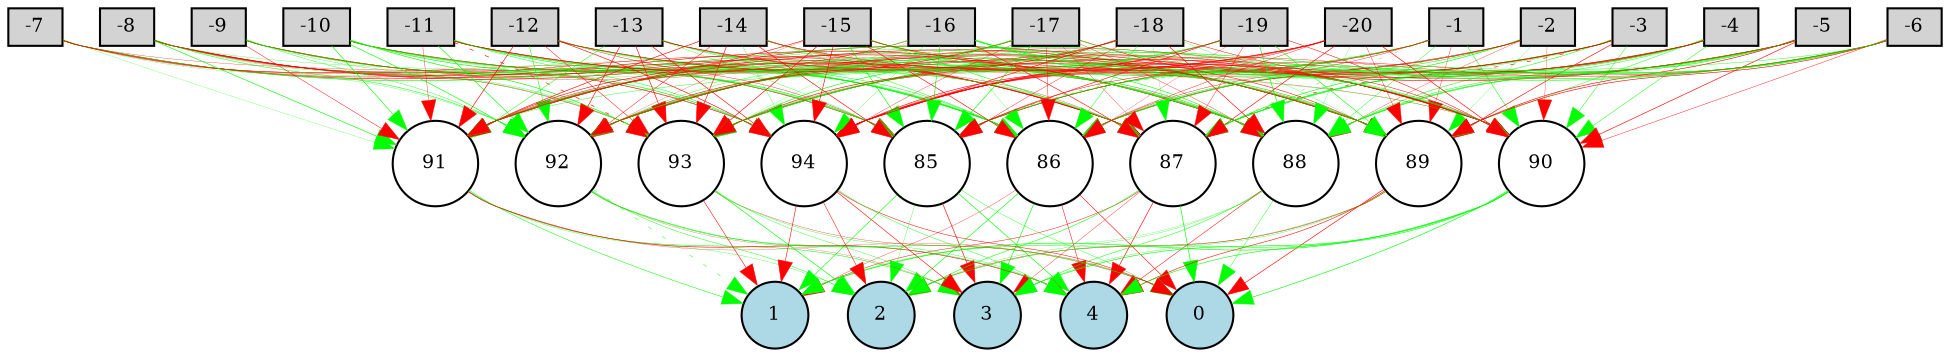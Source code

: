 digraph {
	node [fontsize=9 height=0.2 shape=circle width=0.2]
	-1 [fillcolor=lightgray shape=box style=filled]
	-2 [fillcolor=lightgray shape=box style=filled]
	-3 [fillcolor=lightgray shape=box style=filled]
	-4 [fillcolor=lightgray shape=box style=filled]
	-5 [fillcolor=lightgray shape=box style=filled]
	-6 [fillcolor=lightgray shape=box style=filled]
	-7 [fillcolor=lightgray shape=box style=filled]
	-8 [fillcolor=lightgray shape=box style=filled]
	-9 [fillcolor=lightgray shape=box style=filled]
	-10 [fillcolor=lightgray shape=box style=filled]
	-11 [fillcolor=lightgray shape=box style=filled]
	-12 [fillcolor=lightgray shape=box style=filled]
	-13 [fillcolor=lightgray shape=box style=filled]
	-14 [fillcolor=lightgray shape=box style=filled]
	-15 [fillcolor=lightgray shape=box style=filled]
	-16 [fillcolor=lightgray shape=box style=filled]
	-17 [fillcolor=lightgray shape=box style=filled]
	-18 [fillcolor=lightgray shape=box style=filled]
	-19 [fillcolor=lightgray shape=box style=filled]
	-20 [fillcolor=lightgray shape=box style=filled]
	0 [fillcolor=lightblue style=filled]
	1 [fillcolor=lightblue style=filled]
	2 [fillcolor=lightblue style=filled]
	3 [fillcolor=lightblue style=filled]
	4 [fillcolor=lightblue style=filled]
	85 [fillcolor=white style=filled]
	86 [fillcolor=white style=filled]
	87 [fillcolor=white style=filled]
	88 [fillcolor=white style=filled]
	89 [fillcolor=white style=filled]
	90 [fillcolor=white style=filled]
	91 [fillcolor=white style=filled]
	92 [fillcolor=white style=filled]
	93 [fillcolor=white style=filled]
	94 [fillcolor=white style=filled]
	-1 -> 85 [color=green penwidth=0.24316343381613378 style=dotted]
	-1 -> 86 [color=red penwidth=0.18575973442070906 style=solid]
	-1 -> 87 [color=red penwidth=0.10472171317061571 style=dotted]
	-1 -> 88 [color=green penwidth=0.18395424712779085 style=solid]
	-1 -> 89 [color=red penwidth=0.16654631427081895 style=solid]
	-1 -> 90 [color=green penwidth=0.24099764246010583 style=solid]
	-1 -> 91 [color=green penwidth=0.270895719148334 style=solid]
	-1 -> 92 [color=green penwidth=0.10700047028768464 style=solid]
	-1 -> 93 [color=green penwidth=0.172244233344848 style=solid]
	-1 -> 94 [color=red penwidth=0.30000000000000004 style=solid]
	-2 -> 85 [color=green penwidth=0.2712243640765911 style=dotted]
	-2 -> 86 [color=green penwidth=0.2382239745169215 style=solid]
	-2 -> 87 [color=green penwidth=0.30000000000000004 style=solid]
	-2 -> 88 [color=red penwidth=0.15138977149404115 style=solid]
	-2 -> 89 [color=green penwidth=0.10092583085829294 style=solid]
	-2 -> 90 [color=red penwidth=0.1281741818505759 style=solid]
	-2 -> 91 [color=red penwidth=0.10428592762403112 style=solid]
	-2 -> 92 [color=red penwidth=0.20956889050806504 style=solid]
	-2 -> 93 [color=green penwidth=0.12401147816794675 style=solid]
	-2 -> 94 [color=red penwidth=0.2951934472261794 style=solid]
	-3 -> 85 [color=green penwidth=0.12300320779057693 style=solid]
	-3 -> 86 [color=green penwidth=0.17583663276658051 style=solid]
	-3 -> 87 [color=red penwidth=0.298204328959092 style=dotted]
	-3 -> 88 [color=green penwidth=0.23580901262813728 style=solid]
	-3 -> 89 [color=red penwidth=0.2965804051417435 style=solid]
	-3 -> 90 [color=green penwidth=0.21999227271718247 style=solid]
	-3 -> 91 [color=green penwidth=0.22259343451703156 style=solid]
	-3 -> 92 [color=green penwidth=0.2965568542428312 style=solid]
	-3 -> 93 [color=red penwidth=0.29707722970253214 style=solid]
	-3 -> 94 [color=red penwidth=0.2938734414523627 style=solid]
	-4 -> 85 [color=green penwidth=0.27562108654153117 style=solid]
	-4 -> 86 [color=red penwidth=0.29831394673999156 style=solid]
	-4 -> 87 [color=green penwidth=0.29726685291319355 style=solid]
	-4 -> 88 [color=green penwidth=0.21555784106556033 style=solid]
	-4 -> 89 [color=green penwidth=0.21578826517922006 style=solid]
	-4 -> 90 [color=green penwidth=0.21595150718740821 style=solid]
	-4 -> 91 [color=green penwidth=0.1674958461697107 style=solid]
	-4 -> 92 [color=red penwidth=0.29982124996636283 style=solid]
	-4 -> 93 [color=green penwidth=0.10461443755908166 style=solid]
	-4 -> 94 [color=red penwidth=0.29874583562767354 style=solid]
	-5 -> 85 [color=green penwidth=0.30000000000000004 style=solid]
	-5 -> 86 [color=green penwidth=0.1223550352926145 style=solid]
	-5 -> 87 [color=green penwidth=0.30000000000000004 style=solid]
	-5 -> 88 [color=green penwidth=0.27032006417278476 style=solid]
	-5 -> 89 [color=red penwidth=0.29746989013410047 style=solid]
	-5 -> 90 [color=red penwidth=0.30000000000000004 style=solid]
	-5 -> 91 [color=red penwidth=0.29675135454558943 style=solid]
	-5 -> 92 [color=red penwidth=0.19175436605793916 style=solid]
	-5 -> 93 [color=green penwidth=0.26347808179841903 style=solid]
	-5 -> 94 [color=red penwidth=0.16369682422956905 style=solid]
	-6 -> 85 [color=red penwidth=0.21475969111726811 style=solid]
	-6 -> 86 [color=green penwidth=0.19207416655167547 style=solid]
	-6 -> 87 [color=green penwidth=0.22724207365982704 style=solid]
	-6 -> 88 [color=green penwidth=0.30000000000000004 style=solid]
	-6 -> 89 [color=red penwidth=0.29125553619394795 style=solid]
	-6 -> 90 [color=red penwidth=0.19443532688239556 style=solid]
	-6 -> 91 [color=green penwidth=0.18314437854348714 style=solid]
	-6 -> 92 [color=green penwidth=0.23958003374466266 style=solid]
	-6 -> 93 [color=green penwidth=0.28060208586782387 style=solid]
	-6 -> 94 [color=red penwidth=0.1776174219572354 style=solid]
	-7 -> 85 [color=red penwidth=0.14613507126292227 style=solid]
	-7 -> 86 [color=green penwidth=0.13318598276676535 style=solid]
	-7 -> 87 [color=red penwidth=0.23487261914074756 style=solid]
	-7 -> 88 [color=red penwidth=0.30000000000000004 style=solid]
	-7 -> 89 [color=green penwidth=0.2975750836188512 style=solid]
	-7 -> 90 [color=red penwidth=0.140440147090373 style=solid]
	-7 -> 91 [color=green penwidth=0.10599414515982057 style=solid]
	-7 -> 92 [color=green penwidth=0.11625906599035413 style=solid]
	-7 -> 93 [color=red penwidth=0.1951097153841458 style=solid]
	-7 -> 94 [color=red penwidth=0.18251359881633056 style=solid]
	-8 -> 85 [color=red penwidth=0.2094360171327579 style=solid]
	-8 -> 86 [color=green penwidth=0.2288493043836634 style=solid]
	-8 -> 87 [color=red penwidth=0.30000000000000004 style=solid]
	-8 -> 88 [color=red penwidth=0.29995919109445246 style=solid]
	-8 -> 89 [color=red penwidth=0.30000000000000004 style=solid]
	-8 -> 90 [color=green penwidth=0.12640579508343927 style=solid]
	-8 -> 91 [color=green penwidth=0.29981693963900136 style=solid]
	-8 -> 92 [color=green penwidth=0.24197318283516592 style=solid]
	-8 -> 93 [color=green penwidth=0.1705241198459797 style=solid]
	-8 -> 94 [color=red penwidth=0.1926094600096267 style=solid]
	-9 -> 85 [color=green penwidth=0.19781750404766624 style=solid]
	-9 -> 86 [color=green penwidth=0.24722815626212222 style=solid]
	-9 -> 87 [color=red penwidth=0.29786146538721925 style=solid]
	-9 -> 88 [color=green penwidth=0.15956190613838953 style=solid]
	-9 -> 89 [color=green penwidth=0.12905663166474515 style=solid]
	-9 -> 90 [color=red penwidth=0.14939862528526196 style=solid]
	-9 -> 91 [color=red penwidth=0.21827160212804964 style=solid]
	-9 -> 92 [color=green penwidth=0.17422455146956703 style=solid]
	-9 -> 93 [color=green penwidth=0.15063468088487303 style=solid]
	-9 -> 94 [color=green penwidth=0.1199694514707304 style=dotted]
	-10 -> 85 [color=green penwidth=0.16257369414181397 style=solid]
	-10 -> 86 [color=green penwidth=0.2894355830779648 style=solid]
	-10 -> 87 [color=red penwidth=0.10954145203565095 style=solid]
	-10 -> 88 [color=green penwidth=0.19447997017532548 style=solid]
	-10 -> 89 [color=red penwidth=0.2507905941092612 style=solid]
	-10 -> 90 [color=green penwidth=0.1374705652646722 style=solid]
	-10 -> 91 [color=green penwidth=0.29930629178880064 style=solid]
	-10 -> 92 [color=green penwidth=0.2979895945458931 style=solid]
	-10 -> 93 [color=green penwidth=0.30000000000000004 style=solid]
	-10 -> 94 [color=green penwidth=0.30000000000000004 style=solid]
	-11 -> 85 [color=green penwidth=0.2967420938291865 style=solid]
	-11 -> 86 [color=green penwidth=0.2993004522734789 style=solid]
	-11 -> 87 [color=red penwidth=0.12207907047397934 style=solid]
	-11 -> 88 [color=green penwidth=0.2948120680509003 style=solid]
	-11 -> 89 [color=red penwidth=0.29852979389307255 style=solid]
	-11 -> 90 [color=red penwidth=0.21685964624896184 style=solid]
	-11 -> 91 [color=red penwidth=0.16294342784116334 style=solid]
	-11 -> 92 [color=green penwidth=0.2952776373325856 style=solid]
	-11 -> 93 [color=red penwidth=0.30000000000000004 style=dotted]
	-11 -> 94 [color=green penwidth=0.21995569454726693 style=solid]
	-12 -> 85 [color=red penwidth=0.1872311145646393 style=solid]
	-12 -> 86 [color=green penwidth=0.10281008313780648 style=solid]
	-12 -> 87 [color=green penwidth=0.12139960047767914 style=solid]
	-12 -> 88 [color=green penwidth=0.2902316109234158 style=solid]
	-12 -> 89 [color=green penwidth=0.24481282135315316 style=solid]
	-12 -> 90 [color=red penwidth=0.30000000000000004 style=solid]
	-12 -> 91 [color=red penwidth=0.30000000000000004 style=solid]
	-12 -> 92 [color=green penwidth=0.2443769527629676 style=solid]
	-12 -> 93 [color=red penwidth=0.22265454925327288 style=solid]
	-12 -> 94 [color=red penwidth=0.2919816042227995 style=solid]
	-13 -> 85 [color=green penwidth=0.152940465956474 style=solid]
	-13 -> 86 [color=green penwidth=0.2194431737920334 style=solid]
	-13 -> 87 [color=green penwidth=0.20452847005097663 style=solid]
	-13 -> 88 [color=green penwidth=0.19966362305430407 style=solid]
	-13 -> 89 [color=red penwidth=0.12866614303513144 style=solid]
	-13 -> 90 [color=red penwidth=0.29574165898199345 style=solid]
	-13 -> 91 [color=green penwidth=0.21944199762082198 style=solid]
	-13 -> 92 [color=red penwidth=0.29836154079829824 style=solid]
	-13 -> 93 [color=red penwidth=0.2981261291348869 style=solid]
	-13 -> 94 [color=red penwidth=0.29711143648918276 style=solid]
	-14 -> 85 [color=red penwidth=0.30000000000000004 style=solid]
	-14 -> 86 [color=green penwidth=0.208368950965593 style=solid]
	-14 -> 87 [color=red penwidth=0.1484197315454645 style=solid]
	-14 -> 88 [color=red penwidth=0.13886440441066486 style=solid]
	-14 -> 89 [color=green penwidth=0.18137600607752258 style=solid]
	-14 -> 90 [color=red penwidth=0.2404089024406236 style=solid]
	-14 -> 91 [color=red penwidth=0.2985663656494641 style=solid]
	-14 -> 92 [color=red penwidth=0.21783805450371163 style=solid]
	-14 -> 93 [color=red penwidth=0.2854358885336644 style=solid]
	-14 -> 94 [color=green penwidth=0.14290163412188986 style=solid]
	-15 -> 85 [color=green penwidth=0.30000000000000004 style=solid]
	-15 -> 86 [color=red penwidth=0.2985575185584699 style=solid]
	-15 -> 87 [color=green penwidth=0.253447233806962 style=solid]
	-15 -> 88 [color=green penwidth=0.29818856832862894 style=solid]
	-15 -> 89 [color=red penwidth=0.13237854999826748 style=solid]
	-15 -> 90 [color=red penwidth=0.2172641077941857 style=solid]
	-15 -> 91 [color=red penwidth=0.2809776769198321 style=solid]
	-15 -> 92 [color=red penwidth=0.10408980142399407 style=solid]
	-15 -> 93 [color=red penwidth=0.2978305786903993 style=solid]
	-15 -> 94 [color=red penwidth=0.2997134265603829 style=solid]
	-16 -> 85 [color=green penwidth=0.30000000000000004 style=solid]
	-16 -> 86 [color=green penwidth=0.12208853421261773 style=solid]
	-16 -> 87 [color=red penwidth=0.2783208443382924 style=solid]
	-16 -> 88 [color=green penwidth=0.26274587305660857 style=solid]
	-16 -> 89 [color=green penwidth=0.30000000000000004 style=solid]
	-16 -> 90 [color=green penwidth=0.29760267607287005 style=solid]
	-16 -> 91 [color=red penwidth=0.22471515148086907 style=solid]
	-16 -> 92 [color=green penwidth=0.1688975020108885 style=solid]
	-16 -> 93 [color=green penwidth=0.1043216855639525 style=solid]
	-16 -> 94 [color=green penwidth=0.11932624796502155 style=solid]
	-17 -> 85 [color=green penwidth=0.30000000000000004 style=solid]
	-17 -> 86 [color=red penwidth=0.19422205190161573 style=solid]
	-17 -> 87 [color=red penwidth=0.14416358158247075 style=solid]
	-17 -> 88 [color=red penwidth=0.16337475893950812 style=solid]
	-17 -> 89 [color=red penwidth=0.24999906699143057 style=solid]
	-17 -> 90 [color=green penwidth=0.20600640859341024 style=solid]
	-17 -> 91 [color=green penwidth=0.2928367310067079 style=solid]
	-17 -> 92 [color=red penwidth=0.29513224643397085 style=solid]
	-17 -> 93 [color=green penwidth=0.30000000000000004 style=solid]
	-17 -> 94 [color=red penwidth=0.1580643981805592 style=solid]
	-18 -> 85 [color=red penwidth=0.1820686956000151 style=solid]
	-18 -> 86 [color=green penwidth=0.22040984648146483 style=solid]
	-18 -> 87 [color=green penwidth=0.10923656857277944 style=solid]
	-18 -> 88 [color=red penwidth=0.2984979778563604 style=solid]
	-18 -> 89 [color=green penwidth=0.12439932257649747 style=solid]
	-18 -> 90 [color=red penwidth=0.2257812069895301 style=solid]
	-18 -> 91 [color=red penwidth=0.21665302128698583 style=solid]
	-18 -> 92 [color=green penwidth=0.2916245325113001 style=solid]
	-18 -> 93 [color=red penwidth=0.2970547108641419 style=solid]
	-18 -> 94 [color=red penwidth=0.2967616956232072 style=solid]
	-19 -> 85 [color=red penwidth=0.2695125850925453 style=solid]
	-19 -> 86 [color=red penwidth=0.11137485638155835 style=solid]
	-19 -> 87 [color=red penwidth=0.1783843755456463 style=solid]
	-19 -> 88 [color=green penwidth=0.2988769532853413 style=solid]
	-19 -> 89 [color=green penwidth=0.2730735677584538 style=solid]
	-19 -> 90 [color=red penwidth=0.24728994748065894 style=solid]
	-19 -> 91 [color=green penwidth=0.10099247359150289 style=solid]
	-19 -> 92 [color=green penwidth=0.1885462137908806 style=solid]
	-19 -> 93 [color=green penwidth=0.1878794360127281 style=solid]
	-19 -> 94 [color=red penwidth=0.29375099688892636 style=solid]
	-20 -> 85 [color=red penwidth=0.2226786654611853 style=solid]
	-20 -> 86 [color=red penwidth=0.19054073479462452 style=solid]
	-20 -> 87 [color=red penwidth=0.29271485236405503 style=solid]
	-20 -> 88 [color=green penwidth=0.1256913987735307 style=solid]
	-20 -> 89 [color=red penwidth=0.17664600242977835 style=solid]
	-20 -> 90 [color=red penwidth=0.30000000000000004 style=solid]
	-20 -> 91 [color=red penwidth=0.30000000000000004 style=solid]
	-20 -> 92 [color=red penwidth=0.290225497123932 style=solid]
	-20 -> 93 [color=red penwidth=0.14709290444876522 style=solid]
	-20 -> 94 [color=red penwidth=0.15286329050759484 style=solid]
	85 -> 0 [color=green penwidth=0.1730310670057843 style=solid]
	85 -> 1 [color=green penwidth=0.28205556713823676 style=solid]
	85 -> 2 [color=green penwidth=0.13568594539688517 style=solid]
	85 -> 3 [color=red penwidth=0.29928013512123997 style=solid]
	85 -> 4 [color=green penwidth=0.2982829788265089 style=solid]
	86 -> 0 [color=red penwidth=0.27408966144461855 style=solid]
	86 -> 1 [color=red penwidth=0.15253949633703695 style=solid]
	86 -> 2 [color=green penwidth=0.2995821095513391 style=solid]
	86 -> 3 [color=green penwidth=0.297251105708063 style=solid]
	86 -> 4 [color=red penwidth=0.23915818674861447 style=solid]
	87 -> 0 [color=green penwidth=0.30000000000000004 style=solid]
	87 -> 1 [color=red penwidth=0.21640085990170382 style=solid]
	87 -> 2 [color=green penwidth=0.2538172429732363 style=solid]
	87 -> 3 [color=red penwidth=0.16542603383616344 style=solid]
	87 -> 4 [color=red penwidth=0.2960521476061209 style=solid]
	88 -> 0 [color=green penwidth=0.1871166486835405 style=solid]
	88 -> 1 [color=green penwidth=0.10490126160923514 style=solid]
	88 -> 2 [color=green penwidth=0.14105792653057192 style=solid]
	88 -> 3 [color=green penwidth=0.22710314414448216 style=solid]
	88 -> 4 [color=red penwidth=0.24209521963820996 style=solid]
	89 -> 0 [color=red penwidth=0.2970316637655449 style=solid]
	89 -> 1 [color=green penwidth=0.17177342303470616 style=solid]
	89 -> 2 [color=red penwidth=0.20484508271850527 style=solid]
	89 -> 3 [color=green penwidth=0.13434382976987252 style=solid]
	89 -> 4 [color=red penwidth=0.2703981550518547 style=solid]
	90 -> 0 [color=green penwidth=0.2968852018882173 style=solid]
	90 -> 1 [color=green penwidth=0.2980030051391075 style=solid]
	90 -> 2 [color=green penwidth=0.2106218714062944 style=solid]
	90 -> 3 [color=green penwidth=0.29619482919368034 style=solid]
	90 -> 4 [color=green penwidth=0.27468380757425725 style=solid]
	91 -> 0 [color=red penwidth=0.11883881558500833 style=solid]
	91 -> 1 [color=green penwidth=0.24832700418964712 style=solid]
	91 -> 2 [color=green penwidth=0.13739450622263988 style=solid]
	91 -> 3 [color=green penwidth=0.24948073400310294 style=solid]
	91 -> 4 [color=red penwidth=0.29955674323621545 style=solid]
	92 -> 0 [color=green penwidth=0.29400860082711167 style=solid]
	92 -> 1 [color=green penwidth=0.20643103881008035 style=dotted]
	92 -> 2 [color=green penwidth=0.21242576684530268 style=solid]
	92 -> 3 [color=red penwidth=0.10640681705394063 style=solid]
	92 -> 4 [color=green penwidth=0.18899577259147032 style=solid]
	93 -> 0 [color=red penwidth=0.14455628334568396 style=solid]
	93 -> 1 [color=red penwidth=0.26406812641594013 style=solid]
	93 -> 2 [color=green penwidth=0.2984113523018541 style=solid]
	93 -> 3 [color=green penwidth=0.16822936288665669 style=solid]
	93 -> 4 [color=green penwidth=0.16312893294483016 style=solid]
	94 -> 0 [color=red penwidth=0.24090043839685965 style=solid]
	94 -> 1 [color=red penwidth=0.27218605456321465 style=solid]
	94 -> 2 [color=red penwidth=0.24159798509699495 style=solid]
	94 -> 3 [color=red penwidth=0.2765493576657797 style=solid]
	94 -> 4 [color=green penwidth=0.1998184380432308 style=solid]
}
